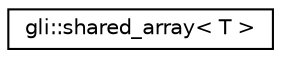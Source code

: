 digraph "Graphical Class Hierarchy"
{
  edge [fontname="Helvetica",fontsize="10",labelfontname="Helvetica",labelfontsize="10"];
  node [fontname="Helvetica",fontsize="10",shape=record];
  rankdir="LR";
  Node1 [label="gli::shared_array\< T \>",height=0.2,width=0.4,color="black", fillcolor="white", style="filled",URL="$classgli_1_1shared__array.html"];
}
